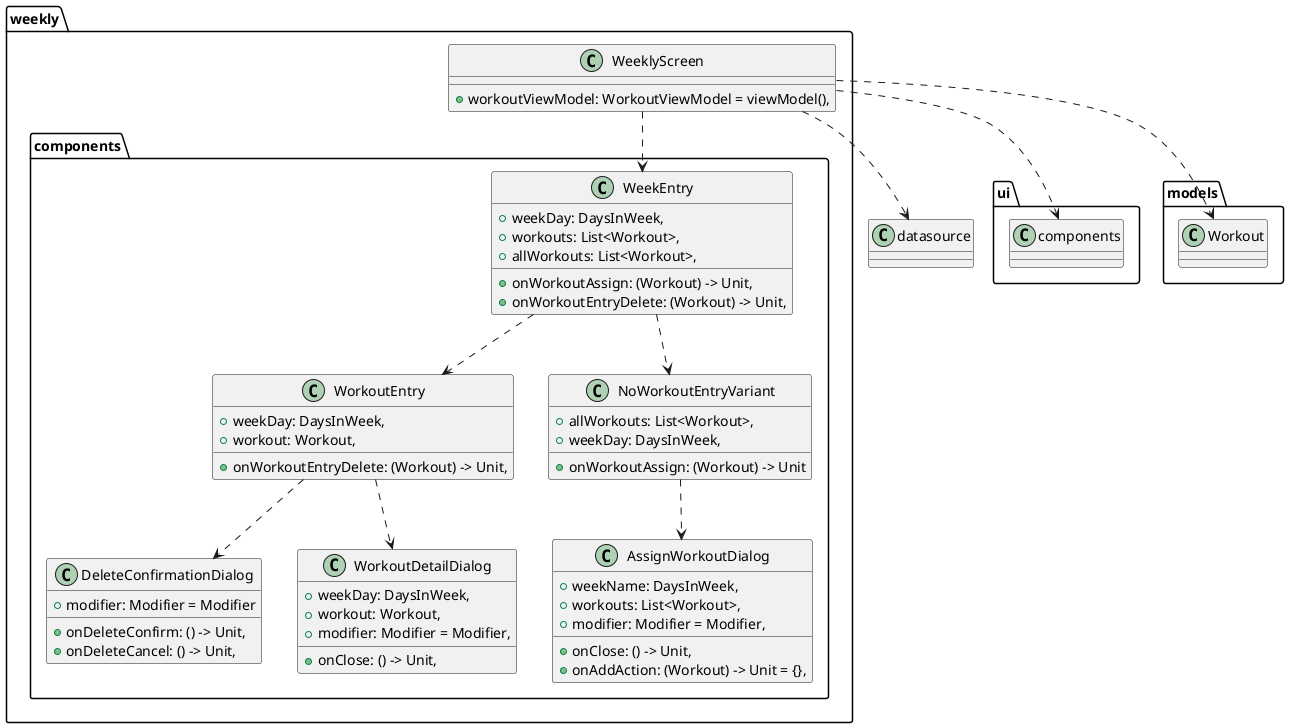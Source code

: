 @startuml
namespace weekly {
class  WeeklyScreen {
   + workoutViewModel: WorkoutViewModel = viewModel(),
}
namespace components {
    class WeekEntry {
            + weekDay: DaysInWeek,
            + workouts: List<Workout>,
            + allWorkouts: List<Workout>,
            + onWorkoutAssign: (Workout) -> Unit,
            + onWorkoutEntryDelete: (Workout) -> Unit,

    }

    class WorkoutEntry {
        + weekDay: DaysInWeek,
        + workout: Workout,
        + onWorkoutEntryDelete: (Workout) -> Unit,
    }

    class AssignWorkoutDialog {
          +  weekName: DaysInWeek,
           + workouts: List<Workout>,
            + onClose: () -> Unit,
            + modifier: Modifier = Modifier,
            + onAddAction: (Workout) -> Unit = {},

    }

    class DeleteConfirmationDialog {
    + onDeleteConfirm: () -> Unit,
    + onDeleteCancel: () -> Unit,
    + modifier: Modifier = Modifier
    }

    class NoWorkoutEntryVariant {
       + allWorkouts: List<Workout>,
        +    weekDay: DaysInWeek,
         +   onWorkoutAssign: (Workout) -> Unit

    }

    class WorkoutDetailDialog {

   +     weekDay: DaysInWeek,
   +     workout: Workout,
    +    onClose: () -> Unit,
     +   modifier: Modifier = Modifier,
    }

}
}



WeeklyScreen ..> WeekEntry
WeeklyScreen ..> datasource
WeeklyScreen ..> ui.components
WeeklyScreen ..> models.Workout

WeekEntry ..> WorkoutEntry
WeekEntry ..> NoWorkoutEntryVariant

WorkoutEntry ..> DeleteConfirmationDialog
WorkoutEntry ..> WorkoutDetailDialog

NoWorkoutEntryVariant ..> AssignWorkoutDialog

@enduml